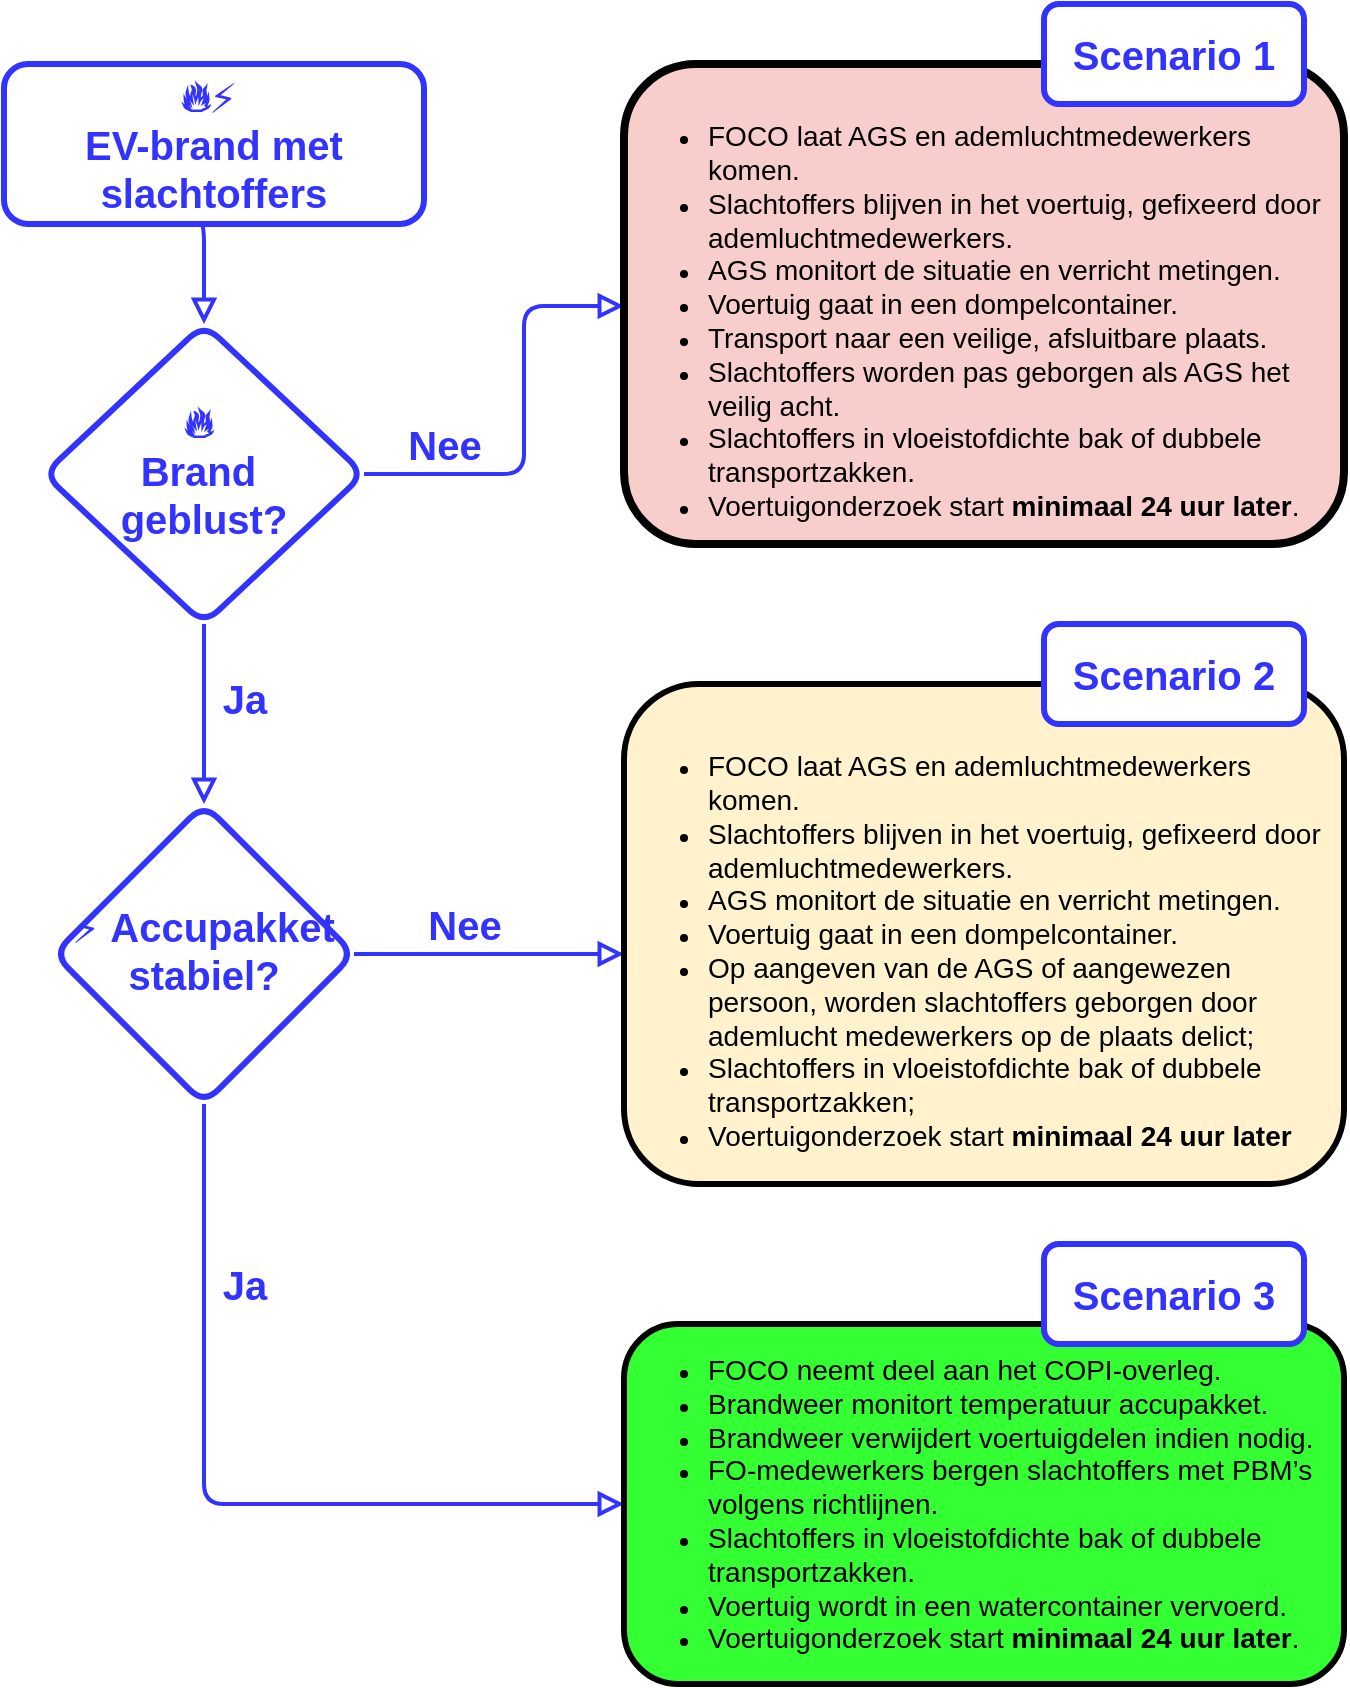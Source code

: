 <mxfile version="26.0.16">
  <diagram id="C5RBs43oDa-KdzZeNtuy" name="Page-1">
    <mxGraphModel dx="2440" dy="2211" grid="1" gridSize="10" guides="1" tooltips="1" connect="1" arrows="1" fold="1" page="1" pageScale="1" pageWidth="827" pageHeight="1169" math="0" shadow="0">
      <root>
        <mxCell id="WIyWlLk6GJQsqaUBKTNV-0" />
        <mxCell id="WIyWlLk6GJQsqaUBKTNV-1" parent="WIyWlLk6GJQsqaUBKTNV-0" />
        <mxCell id="WIyWlLk6GJQsqaUBKTNV-2" value="" style="rounded=1;html=1;jettySize=auto;orthogonalLoop=1;fontSize=11;endArrow=block;endFill=0;endSize=8;strokeWidth=2;shadow=0;labelBackgroundColor=none;edgeStyle=orthogonalEdgeStyle;exitX=0.458;exitY=0.991;exitDx=0;exitDy=0;exitPerimeter=0;strokeColor=#3333FF;" parent="WIyWlLk6GJQsqaUBKTNV-1" source="WIyWlLk6GJQsqaUBKTNV-3" target="WIyWlLk6GJQsqaUBKTNV-6" edge="1">
          <mxGeometry relative="1" as="geometry">
            <Array as="points">
              <mxPoint x="190" y="69" />
            </Array>
          </mxGeometry>
        </mxCell>
        <mxCell id="WIyWlLk6GJQsqaUBKTNV-3" value="&lt;font style=&quot;font-size: 20px; color: rgb(51, 51, 255);&quot;&gt;&lt;font style=&quot;color: rgb(51, 51, 255);&quot;&gt;&lt;b&gt;🔥&lt;/b&gt;&lt;/font&gt;&lt;/font&gt;&lt;span style=&quot;color: rgb(51, 51, 255); font-size: 20px;&quot;&gt;⚡&amp;nbsp;&lt;/span&gt;&lt;div&gt;&lt;font style=&quot;font-size: 20px; color: rgb(51, 51, 255);&quot;&gt;&lt;b style=&quot;&quot;&gt;EV-brand met slachtoffers&lt;/b&gt;&lt;/font&gt;&lt;/div&gt;" style="rounded=1;whiteSpace=wrap;html=1;fontSize=12;glass=0;strokeWidth=3;shadow=0;strokeColor=#3333FF;" parent="WIyWlLk6GJQsqaUBKTNV-1" vertex="1">
          <mxGeometry x="90" y="-10" width="210" height="80" as="geometry" />
        </mxCell>
        <mxCell id="WIyWlLk6GJQsqaUBKTNV-4" value="&lt;font style=&quot;font-size: 20px; color: rgb(51, 51, 255);&quot;&gt;&lt;b style=&quot;&quot;&gt;Ja&lt;/b&gt;&lt;/font&gt;" style="rounded=1;html=1;jettySize=auto;orthogonalLoop=1;fontSize=11;endArrow=block;endFill=0;endSize=8;strokeWidth=2;shadow=0;labelBackgroundColor=none;edgeStyle=orthogonalEdgeStyle;strokeColor=#3333FF;" parent="WIyWlLk6GJQsqaUBKTNV-1" source="WIyWlLk6GJQsqaUBKTNV-6" target="WIyWlLk6GJQsqaUBKTNV-10" edge="1">
          <mxGeometry x="-0.19" y="20" relative="1" as="geometry">
            <mxPoint as="offset" />
          </mxGeometry>
        </mxCell>
        <mxCell id="WIyWlLk6GJQsqaUBKTNV-5" value="&lt;font style=&quot;font-size: 20px; color: rgb(51, 51, 255);&quot;&gt;&lt;b style=&quot;&quot;&gt;Nee&lt;/b&gt;&lt;/font&gt;" style="edgeStyle=orthogonalEdgeStyle;rounded=1;html=1;jettySize=auto;orthogonalLoop=1;fontSize=11;endArrow=block;endFill=0;endSize=8;strokeWidth=2;shadow=0;labelBackgroundColor=none;strokeColor=#3333FF;" parent="WIyWlLk6GJQsqaUBKTNV-1" source="WIyWlLk6GJQsqaUBKTNV-6" edge="1">
          <mxGeometry x="-0.626" y="15" relative="1" as="geometry">
            <mxPoint as="offset" />
            <mxPoint x="400" y="111" as="targetPoint" />
            <Array as="points">
              <mxPoint x="350" y="195" />
              <mxPoint x="350" y="111" />
            </Array>
          </mxGeometry>
        </mxCell>
        <mxCell id="WIyWlLk6GJQsqaUBKTNV-6" value="&lt;font style=&quot;font-size: 20px; color: rgb(51, 51, 255);&quot;&gt;&lt;b style=&quot;&quot;&gt;🔥&amp;nbsp;&lt;/b&gt;&lt;/font&gt;&lt;div&gt;&lt;font style=&quot;font-size: 20px; color: rgb(51, 51, 255);&quot;&gt;&lt;b style=&quot;&quot;&gt;&lt;span style=&quot;&quot; data-end=&quot;1656&quot; data-start=&quot;1638&quot;&gt;Brand&amp;nbsp;&lt;/span&gt;&lt;/b&gt;&lt;/font&gt;&lt;/div&gt;&lt;div&gt;&lt;font style=&quot;font-size: 20px; color: rgb(51, 51, 255);&quot;&gt;&lt;b style=&quot;&quot;&gt;&lt;span style=&quot;&quot; data-end=&quot;1656&quot; data-start=&quot;1638&quot;&gt;geblust?&lt;/span&gt;&lt;/b&gt;&lt;/font&gt;&lt;/div&gt;" style="rhombus;whiteSpace=wrap;html=1;shadow=0;fontFamily=Helvetica;fontSize=12;align=center;strokeWidth=3;spacing=6;spacingTop=-4;rounded=1;strokeColor=#3333FF;" parent="WIyWlLk6GJQsqaUBKTNV-1" vertex="1">
          <mxGeometry x="110" y="120" width="160" height="150" as="geometry" />
        </mxCell>
        <mxCell id="WIyWlLk6GJQsqaUBKTNV-7" value="&lt;div style=&quot;&quot;&gt;&lt;div&gt;&lt;span style=&quot;background-color: rgb(255, 255, 255);&quot;&gt;&lt;b style=&quot;&quot;&gt;&lt;font style=&quot;font-size: 14px;&quot;&gt;&lt;br&gt;&lt;/font&gt;&lt;/b&gt;&lt;/span&gt;&lt;/div&gt;&lt;ul&gt;&lt;li data-end=&quot;294&quot; data-start=&quot;246&quot;&gt;&lt;font style=&quot;font-size: 14px;&quot;&gt;FOCO laat AGS en ademluchtmedewerkers komen.&lt;/font&gt;&lt;/li&gt;&lt;li data-end=&quot;354&quot; data-start=&quot;295&quot;&gt;&lt;font style=&quot;font-size: 14px;&quot;&gt;Slachtoffers blijven in het voertuig, gefixeerd door ademluchtmedewerkers.&lt;/font&gt;&lt;/li&gt;&lt;li data-end=&quot;405&quot; data-start=&quot;355&quot;&gt;&lt;font style=&quot;font-size: 14px;&quot;&gt;AGS monitort de situatie en verricht metingen.&lt;/font&gt;&lt;/li&gt;&lt;li data-end=&quot;447&quot; data-start=&quot;406&quot;&gt;&lt;font style=&quot;font-size: 14px;&quot;&gt;Voertuig gaat in een dompelcontainer.&lt;/font&gt;&lt;/li&gt;&lt;li data-end=&quot;499&quot; data-start=&quot;448&quot;&gt;&lt;font style=&quot;font-size: 14px;&quot;&gt;Transport naar een veilige, afsluitbare plaats.&lt;/font&gt;&lt;/li&gt;&lt;li data-end=&quot;561&quot; data-start=&quot;500&quot;&gt;&lt;font style=&quot;font-size: 14px;&quot;&gt;Slachtoffers worden pas geborgen als AGS het veilig acht.&lt;/font&gt;&lt;/li&gt;&lt;li data-end=&quot;561&quot; data-start=&quot;500&quot;&gt;&lt;font style=&quot;font-size: 14px;&quot;&gt;Slachtoffers in vloeistofdichte bak of&amp;nbsp;dubbele transportzakken.&lt;/font&gt;&lt;/li&gt;&lt;li data-end=&quot;561&quot; data-start=&quot;500&quot;&gt;&lt;font style=&quot;font-size: 14px;&quot;&gt;&lt;span style=&quot;background-color: transparent; color: light-dark(rgb(0, 0, 0), rgb(255, 255, 255));&quot;&gt;Voertuigonderzoek start &lt;/span&gt;&lt;strong style=&quot;background-color: transparent; color: light-dark(rgb(0, 0, 0), rgb(255, 255, 255));&quot; data-end=&quot;613&quot; data-start=&quot;588&quot;&gt;minimaal 24 uur later&lt;/strong&gt;&lt;span style=&quot;background-color: transparent; color: light-dark(rgb(0, 0, 0), rgb(255, 255, 255));&quot;&gt;.&lt;/span&gt;&lt;/font&gt;&lt;/li&gt;&lt;/ul&gt;&lt;/div&gt;" style="rounded=1;whiteSpace=wrap;html=1;fontSize=12;glass=0;strokeWidth=4;shadow=0;align=left;fillColor=#f8cecc;strokeColor=#000000;direction=west;flipV=0;flipH=0;" parent="WIyWlLk6GJQsqaUBKTNV-1" vertex="1">
          <mxGeometry x="400" y="-10" width="360" height="240" as="geometry" />
        </mxCell>
        <mxCell id="WIyWlLk6GJQsqaUBKTNV-8" value="&lt;font style=&quot;font-size: 20px; color: rgb(51, 51, 255);&quot;&gt;&lt;b style=&quot;&quot;&gt;Ja&lt;/b&gt;&lt;/font&gt;" style="rounded=1;html=1;jettySize=auto;orthogonalLoop=1;fontSize=11;endArrow=block;endFill=0;endSize=8;strokeWidth=2;shadow=0;labelBackgroundColor=none;edgeStyle=orthogonalEdgeStyle;strokeColor=#3333FF;" parent="WIyWlLk6GJQsqaUBKTNV-1" source="WIyWlLk6GJQsqaUBKTNV-10" target="WIyWlLk6GJQsqaUBKTNV-11" edge="1">
          <mxGeometry x="-0.563" y="20" relative="1" as="geometry">
            <mxPoint as="offset" />
            <Array as="points">
              <mxPoint x="190" y="710" />
            </Array>
          </mxGeometry>
        </mxCell>
        <mxCell id="WIyWlLk6GJQsqaUBKTNV-9" value="&lt;b&gt;&lt;font style=&quot;font-size: 20px; color: rgb(51, 51, 255);&quot;&gt;Nee&lt;/font&gt;&lt;/b&gt;" style="edgeStyle=orthogonalEdgeStyle;rounded=1;html=1;jettySize=auto;orthogonalLoop=1;fontSize=11;endArrow=block;endFill=0;endSize=8;strokeWidth=2;shadow=0;labelBackgroundColor=none;strokeColor=#3333FF;" parent="WIyWlLk6GJQsqaUBKTNV-1" source="WIyWlLk6GJQsqaUBKTNV-10" target="WIyWlLk6GJQsqaUBKTNV-12" edge="1">
          <mxGeometry x="-0.185" y="15" relative="1" as="geometry">
            <mxPoint as="offset" />
            <Array as="points">
              <mxPoint x="330" y="435" />
              <mxPoint x="330" y="435" />
            </Array>
          </mxGeometry>
        </mxCell>
        <mxCell id="WIyWlLk6GJQsqaUBKTNV-10" value="&lt;font style=&quot;font-size: 20px; color: rgb(51, 51, 255);&quot;&gt;⚡ &lt;strong style=&quot;&quot; data-end=&quot;1689&quot; data-start=&quot;1666&quot;&gt;Accupakket stabiel?&lt;/strong&gt;&lt;/font&gt;" style="rhombus;whiteSpace=wrap;html=1;shadow=0;fontFamily=Helvetica;fontSize=12;align=center;strokeWidth=3;spacing=6;spacingTop=-4;rounded=1;strokeColor=#3333FF;" parent="WIyWlLk6GJQsqaUBKTNV-1" vertex="1">
          <mxGeometry x="115" y="360" width="150" height="150" as="geometry" />
        </mxCell>
        <mxCell id="WIyWlLk6GJQsqaUBKTNV-11" value="&lt;ul&gt;&lt;li data-end=&quot;1230&quot; data-start=&quot;1189&quot;&gt;&lt;font style=&quot;font-size: 14px;&quot;&gt;FOCO neemt deel aan het COPI-overleg.&lt;/font&gt;&lt;/li&gt;&lt;li data-end=&quot;1277&quot; data-start=&quot;1231&quot;&gt;&lt;font style=&quot;font-size: 14px;&quot;&gt;Brandweer monitort temperatuur&amp;nbsp;accupakket.&lt;/font&gt;&lt;/li&gt;&lt;li data-end=&quot;1330&quot; data-start=&quot;1278&quot;&gt;&lt;font style=&quot;font-size: 14px;&quot;&gt;Brandweer verwijdert voertuigdelen indien nodig.&lt;/font&gt;&lt;/li&gt;&lt;li data-end=&quot;1380&quot; data-start=&quot;1331&quot;&gt;&lt;font style=&quot;font-size: 14px;&quot;&gt;FO-medewerkers bergen slachtoffers met PBM’s volgens richtlijnen.&lt;/font&gt;&lt;/li&gt;&lt;li data-end=&quot;1448&quot; data-start=&quot;1381&quot;&gt;&lt;font style=&quot;font-size: 14px;&quot;&gt;Slachtoffers in vloeistofdichte bak of dubbele transportzakken.&lt;/font&gt;&lt;/li&gt;&lt;li data-end=&quot;1499&quot; data-start=&quot;1449&quot;&gt;&lt;font style=&quot;font-size: 14px;&quot;&gt;Voertuig wordt in een watercontainer vervoerd.&lt;/font&gt;&lt;/li&gt;&lt;li data-end=&quot;1554&quot; data-start=&quot;1500&quot;&gt;&lt;font style=&quot;font-size: 14px;&quot;&gt;Voertuigonderzoek start &lt;strong style=&quot;&quot; data-end=&quot;1551&quot; data-start=&quot;1526&quot;&gt;minimaal 24 uur later&lt;/strong&gt;.&lt;/font&gt;&lt;/li&gt;&lt;/ul&gt;" style="rounded=1;whiteSpace=wrap;html=1;fontSize=12;glass=0;strokeWidth=3;shadow=0;fillColor=#33FF33;strokeColor=#000000;align=left;" parent="WIyWlLk6GJQsqaUBKTNV-1" vertex="1">
          <mxGeometry x="400" y="620" width="360" height="180" as="geometry" />
        </mxCell>
        <mxCell id="WIyWlLk6GJQsqaUBKTNV-12" value="&lt;div&gt;&lt;span style=&quot;font-size: 14px; background-color: rgb(255, 206, 186);&quot;&gt;&lt;b&gt;&lt;br&gt;&lt;/b&gt;&lt;/span&gt;&lt;/div&gt;&lt;ul&gt;&lt;li data-end=&quot;294&quot; data-start=&quot;246&quot;&gt;&lt;font style=&quot;font-size: 14px;&quot;&gt;FOCO laat AGS en ademluchtmedewerkers komen.&lt;/font&gt;&lt;/li&gt;&lt;li data-end=&quot;354&quot; data-start=&quot;295&quot;&gt;&lt;font style=&quot;font-size: 14px;&quot;&gt;Slachtoffers blijven in het voertuig, gefixeerd&amp;nbsp;door ademluchtmedewerkers.&lt;/font&gt;&lt;/li&gt;&lt;li data-end=&quot;405&quot; data-start=&quot;355&quot;&gt;&lt;font style=&quot;font-size: 14px;&quot;&gt;AGS monitort de situatie en verricht metingen.&lt;/font&gt;&lt;/li&gt;&lt;li data-end=&quot;447&quot; data-start=&quot;406&quot;&gt;&lt;font style=&quot;font-size: 14px;&quot;&gt;Voertuig gaat in een dompelcontainer.&lt;/font&gt;&lt;/li&gt;&lt;li&gt;&lt;span style=&quot;font-size: 14px; background-color: transparent; color: light-dark(rgb(0, 0, 0), rgb(255, 255, 255));&quot;&gt;Op aangeven van de AGS of aangewezen persoon, worden slachtoffers geborgen door ademlucht medewerkers op de plaats delict;&lt;/span&gt;&lt;/li&gt;&lt;li&gt;&lt;font style=&quot;font-size: 14px;&quot;&gt;Slachtoffers in vloeistofdichte bak of&amp;nbsp;dubbele transportzakken;&lt;/font&gt;&lt;/li&gt;&lt;li&gt;&lt;span style=&quot;background-color: transparent; color: light-dark(rgb(0, 0, 0), rgb(255, 255, 255)); font-size: 14px;&quot;&gt;Voertuigonderzoek start&amp;nbsp;&lt;/span&gt;&lt;strong style=&quot;background-color: transparent; color: light-dark(rgb(0, 0, 0), rgb(255, 255, 255)); font-size: 14px;&quot; data-end=&quot;613&quot; data-start=&quot;588&quot;&gt;minimaal 24 uur later&lt;/strong&gt;&lt;/li&gt;&lt;/ul&gt;" style="rounded=1;whiteSpace=wrap;html=1;fontSize=12;glass=0;strokeWidth=3;shadow=0;align=left;fillColor=#fff2cc;strokeColor=#000000;" parent="WIyWlLk6GJQsqaUBKTNV-1" vertex="1">
          <mxGeometry x="400" y="300" width="360" height="250" as="geometry" />
        </mxCell>
        <mxCell id="NLI2WRZ3Rpe_sllsz2Z8-2" value="&lt;font style=&quot;font-size: 20px; color: rgb(51, 51, 255);&quot;&gt;&lt;b style=&quot;&quot;&gt;Scenario 1&lt;/b&gt;&lt;/font&gt;" style="rounded=1;whiteSpace=wrap;html=1;fontSize=12;glass=0;strokeWidth=3;shadow=0;fillColor=#FFFFFF;strokeColor=#3333FF;" vertex="1" parent="WIyWlLk6GJQsqaUBKTNV-1">
          <mxGeometry x="610" y="-40" width="130" height="50" as="geometry" />
        </mxCell>
        <mxCell id="NLI2WRZ3Rpe_sllsz2Z8-4" value="&lt;font style=&quot;font-size: 20px; color: rgb(51, 51, 255);&quot;&gt;&lt;b style=&quot;&quot;&gt;Scenario 2&lt;/b&gt;&lt;/font&gt;" style="rounded=1;whiteSpace=wrap;html=1;fontSize=12;glass=0;strokeWidth=3;shadow=0;strokeColor=#3333FF;" vertex="1" parent="WIyWlLk6GJQsqaUBKTNV-1">
          <mxGeometry x="610" y="270" width="130" height="50" as="geometry" />
        </mxCell>
        <mxCell id="NLI2WRZ3Rpe_sllsz2Z8-5" value="&lt;font style=&quot;font-size: 20px; color: rgb(51, 51, 255);&quot;&gt;&lt;b style=&quot;&quot;&gt;Scenario 3&lt;/b&gt;&lt;/font&gt;" style="rounded=1;whiteSpace=wrap;html=1;fontSize=12;glass=0;strokeWidth=3;shadow=0;strokeColor=#3333FF;" vertex="1" parent="WIyWlLk6GJQsqaUBKTNV-1">
          <mxGeometry x="610" y="580" width="130" height="50" as="geometry" />
        </mxCell>
      </root>
    </mxGraphModel>
  </diagram>
</mxfile>
